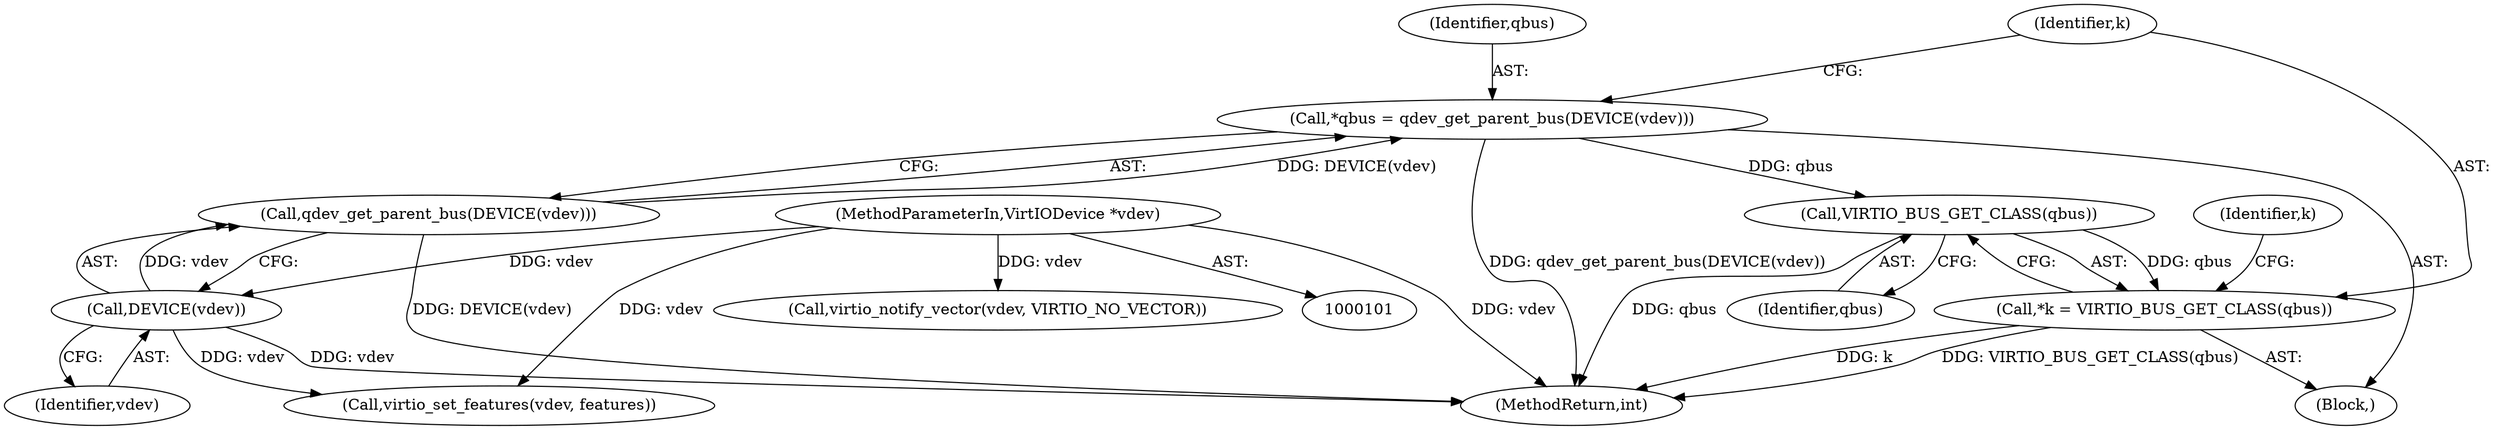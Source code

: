 digraph "0_qemu_4b53c2c72cb5541cf394033b528a6fe2a86c0ac1@pointer" {
"1000111" [label="(Call,*qbus = qdev_get_parent_bus(DEVICE(vdev)))"];
"1000113" [label="(Call,qdev_get_parent_bus(DEVICE(vdev)))"];
"1000114" [label="(Call,DEVICE(vdev))"];
"1000102" [label="(MethodParameterIn,VirtIODevice *vdev)"];
"1000119" [label="(Call,VIRTIO_BUS_GET_CLASS(qbus))"];
"1000117" [label="(Call,*k = VIRTIO_BUS_GET_CLASS(qbus))"];
"1000114" [label="(Call,DEVICE(vdev))"];
"1000112" [label="(Identifier,qbus)"];
"1000117" [label="(Call,*k = VIRTIO_BUS_GET_CLASS(qbus))"];
"1000402" [label="(Call,virtio_notify_vector(vdev, VIRTIO_NO_VECTOR))"];
"1000119" [label="(Call,VIRTIO_BUS_GET_CLASS(qbus))"];
"1000171" [label="(Call,virtio_set_features(vdev, features))"];
"1000113" [label="(Call,qdev_get_parent_bus(DEVICE(vdev)))"];
"1000115" [label="(Identifier,vdev)"];
"1000111" [label="(Call,*qbus = qdev_get_parent_bus(DEVICE(vdev)))"];
"1000120" [label="(Identifier,qbus)"];
"1000102" [label="(MethodParameterIn,VirtIODevice *vdev)"];
"1000123" [label="(Identifier,k)"];
"1000407" [label="(MethodReturn,int)"];
"1000118" [label="(Identifier,k)"];
"1000104" [label="(Block,)"];
"1000111" -> "1000104"  [label="AST: "];
"1000111" -> "1000113"  [label="CFG: "];
"1000112" -> "1000111"  [label="AST: "];
"1000113" -> "1000111"  [label="AST: "];
"1000118" -> "1000111"  [label="CFG: "];
"1000111" -> "1000407"  [label="DDG: qdev_get_parent_bus(DEVICE(vdev))"];
"1000113" -> "1000111"  [label="DDG: DEVICE(vdev)"];
"1000111" -> "1000119"  [label="DDG: qbus"];
"1000113" -> "1000114"  [label="CFG: "];
"1000114" -> "1000113"  [label="AST: "];
"1000113" -> "1000407"  [label="DDG: DEVICE(vdev)"];
"1000114" -> "1000113"  [label="DDG: vdev"];
"1000114" -> "1000115"  [label="CFG: "];
"1000115" -> "1000114"  [label="AST: "];
"1000114" -> "1000407"  [label="DDG: vdev"];
"1000102" -> "1000114"  [label="DDG: vdev"];
"1000114" -> "1000171"  [label="DDG: vdev"];
"1000102" -> "1000101"  [label="AST: "];
"1000102" -> "1000407"  [label="DDG: vdev"];
"1000102" -> "1000171"  [label="DDG: vdev"];
"1000102" -> "1000402"  [label="DDG: vdev"];
"1000119" -> "1000117"  [label="AST: "];
"1000119" -> "1000120"  [label="CFG: "];
"1000120" -> "1000119"  [label="AST: "];
"1000117" -> "1000119"  [label="CFG: "];
"1000119" -> "1000407"  [label="DDG: qbus"];
"1000119" -> "1000117"  [label="DDG: qbus"];
"1000117" -> "1000104"  [label="AST: "];
"1000118" -> "1000117"  [label="AST: "];
"1000123" -> "1000117"  [label="CFG: "];
"1000117" -> "1000407"  [label="DDG: k"];
"1000117" -> "1000407"  [label="DDG: VIRTIO_BUS_GET_CLASS(qbus)"];
}
